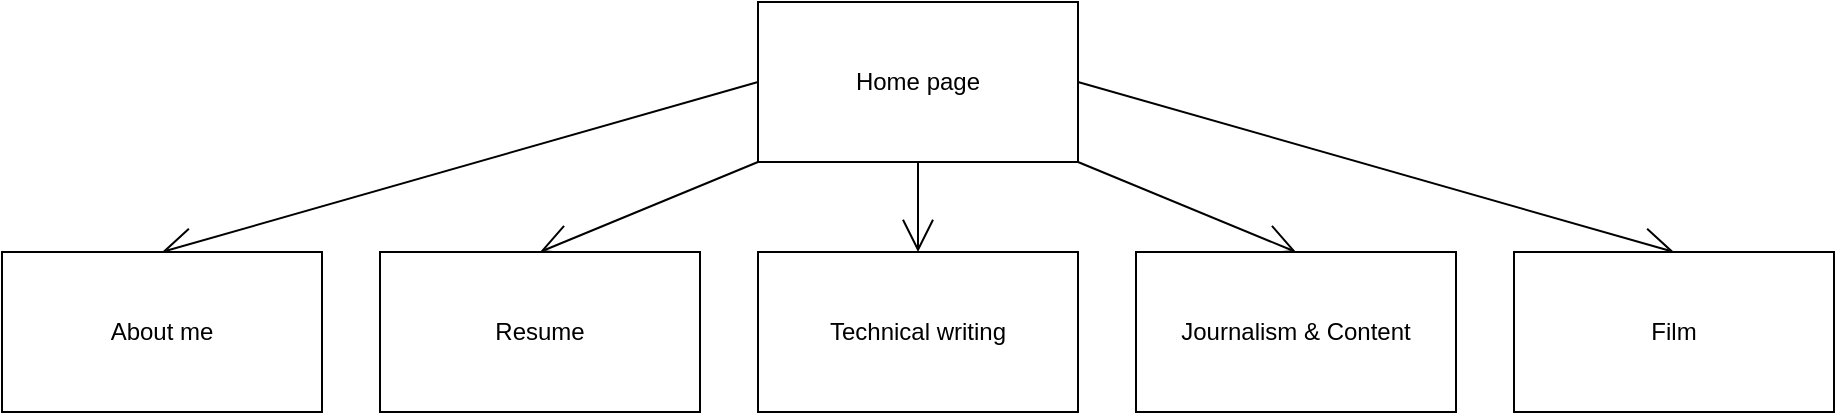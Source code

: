 <mxfile version="20.2.5" type="github">
  <diagram id="oIUFLj_rPUohdQi0wOY1" name="Page-1">
    <mxGraphModel dx="1525" dy="602" grid="0" gridSize="10" guides="1" tooltips="1" connect="1" arrows="1" fold="1" page="0" pageScale="1" pageWidth="1169" pageHeight="827" math="0" shadow="0">
      <root>
        <mxCell id="0" />
        <mxCell id="1" parent="0" />
        <mxCell id="xwJka6EbV5Eov9DDth98-9" style="edgeStyle=none;curved=1;rounded=0;orthogonalLoop=1;jettySize=auto;html=1;exitX=0;exitY=1;exitDx=0;exitDy=0;entryX=0.5;entryY=0;entryDx=0;entryDy=0;endArrow=open;startSize=14;endSize=14;sourcePerimeterSpacing=8;targetPerimeterSpacing=8;" edge="1" parent="1" source="xwJka6EbV5Eov9DDth98-1" target="xwJka6EbV5Eov9DDth98-8">
          <mxGeometry relative="1" as="geometry" />
        </mxCell>
        <mxCell id="xwJka6EbV5Eov9DDth98-10" style="edgeStyle=none;curved=1;rounded=0;orthogonalLoop=1;jettySize=auto;html=1;exitX=0;exitY=0.5;exitDx=0;exitDy=0;entryX=0.5;entryY=0;entryDx=0;entryDy=0;endArrow=open;startSize=14;endSize=14;sourcePerimeterSpacing=8;targetPerimeterSpacing=8;" edge="1" parent="1" source="xwJka6EbV5Eov9DDth98-1" target="xwJka6EbV5Eov9DDth98-7">
          <mxGeometry relative="1" as="geometry" />
        </mxCell>
        <mxCell id="xwJka6EbV5Eov9DDth98-11" style="edgeStyle=none;curved=1;rounded=0;orthogonalLoop=1;jettySize=auto;html=1;exitX=0.5;exitY=1;exitDx=0;exitDy=0;entryX=0.5;entryY=0;entryDx=0;entryDy=0;endArrow=open;startSize=14;endSize=14;sourcePerimeterSpacing=8;targetPerimeterSpacing=8;" edge="1" parent="1" source="xwJka6EbV5Eov9DDth98-1" target="xwJka6EbV5Eov9DDth98-4">
          <mxGeometry relative="1" as="geometry" />
        </mxCell>
        <mxCell id="xwJka6EbV5Eov9DDth98-13" style="edgeStyle=none;curved=1;rounded=0;orthogonalLoop=1;jettySize=auto;html=1;exitX=1;exitY=1;exitDx=0;exitDy=0;entryX=0.5;entryY=0;entryDx=0;entryDy=0;endArrow=open;startSize=14;endSize=14;sourcePerimeterSpacing=8;targetPerimeterSpacing=8;" edge="1" parent="1" source="xwJka6EbV5Eov9DDth98-1" target="xwJka6EbV5Eov9DDth98-3">
          <mxGeometry relative="1" as="geometry" />
        </mxCell>
        <mxCell id="xwJka6EbV5Eov9DDth98-14" style="edgeStyle=none;curved=1;rounded=0;orthogonalLoop=1;jettySize=auto;html=1;exitX=1;exitY=0.5;exitDx=0;exitDy=0;entryX=0.5;entryY=0;entryDx=0;entryDy=0;endArrow=open;startSize=14;endSize=14;sourcePerimeterSpacing=8;targetPerimeterSpacing=8;" edge="1" parent="1" source="xwJka6EbV5Eov9DDth98-1" target="xwJka6EbV5Eov9DDth98-2">
          <mxGeometry relative="1" as="geometry" />
        </mxCell>
        <mxCell id="xwJka6EbV5Eov9DDth98-1" value="Home page" style="rounded=0;whiteSpace=wrap;html=1;hachureGap=4;" vertex="1" parent="1">
          <mxGeometry x="168" y="49" width="160" height="80" as="geometry" />
        </mxCell>
        <mxCell id="xwJka6EbV5Eov9DDth98-2" value="Film" style="rounded=0;whiteSpace=wrap;html=1;hachureGap=4;" vertex="1" parent="1">
          <mxGeometry x="546" y="174" width="160" height="80" as="geometry" />
        </mxCell>
        <mxCell id="xwJka6EbV5Eov9DDth98-3" value="Journalism &amp;amp; Content" style="rounded=0;whiteSpace=wrap;html=1;hachureGap=4;" vertex="1" parent="1">
          <mxGeometry x="357" y="174" width="160" height="80" as="geometry" />
        </mxCell>
        <mxCell id="xwJka6EbV5Eov9DDth98-4" value="Technical writing" style="rounded=0;whiteSpace=wrap;html=1;hachureGap=4;" vertex="1" parent="1">
          <mxGeometry x="168" y="174" width="160" height="80" as="geometry" />
        </mxCell>
        <mxCell id="xwJka6EbV5Eov9DDth98-7" value="About me" style="rounded=0;whiteSpace=wrap;html=1;hachureGap=4;" vertex="1" parent="1">
          <mxGeometry x="-210" y="174" width="160" height="80" as="geometry" />
        </mxCell>
        <mxCell id="xwJka6EbV5Eov9DDth98-8" value="Resume" style="rounded=0;whiteSpace=wrap;html=1;hachureGap=4;" vertex="1" parent="1">
          <mxGeometry x="-21" y="174" width="160" height="80" as="geometry" />
        </mxCell>
      </root>
    </mxGraphModel>
  </diagram>
</mxfile>
